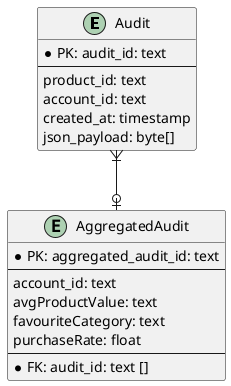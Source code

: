 @startuml
'https://plantuml.com/ie-diagram

entity "Audit" as a {
    * PK: audit_id: text
    --
    product_id: text
    account_id: text
    created_at: timestamp
    json_payload: byte[]
}

entity "AggregatedAudit" as aa {
    * PK: aggregated_audit_id: text
    --
    account_id: text
    avgProductValue: text
    favouriteCategory: text
    purchaseRate: float
    --
    * FK: audit_id: text []
}

a }|--o| aa

@enduml